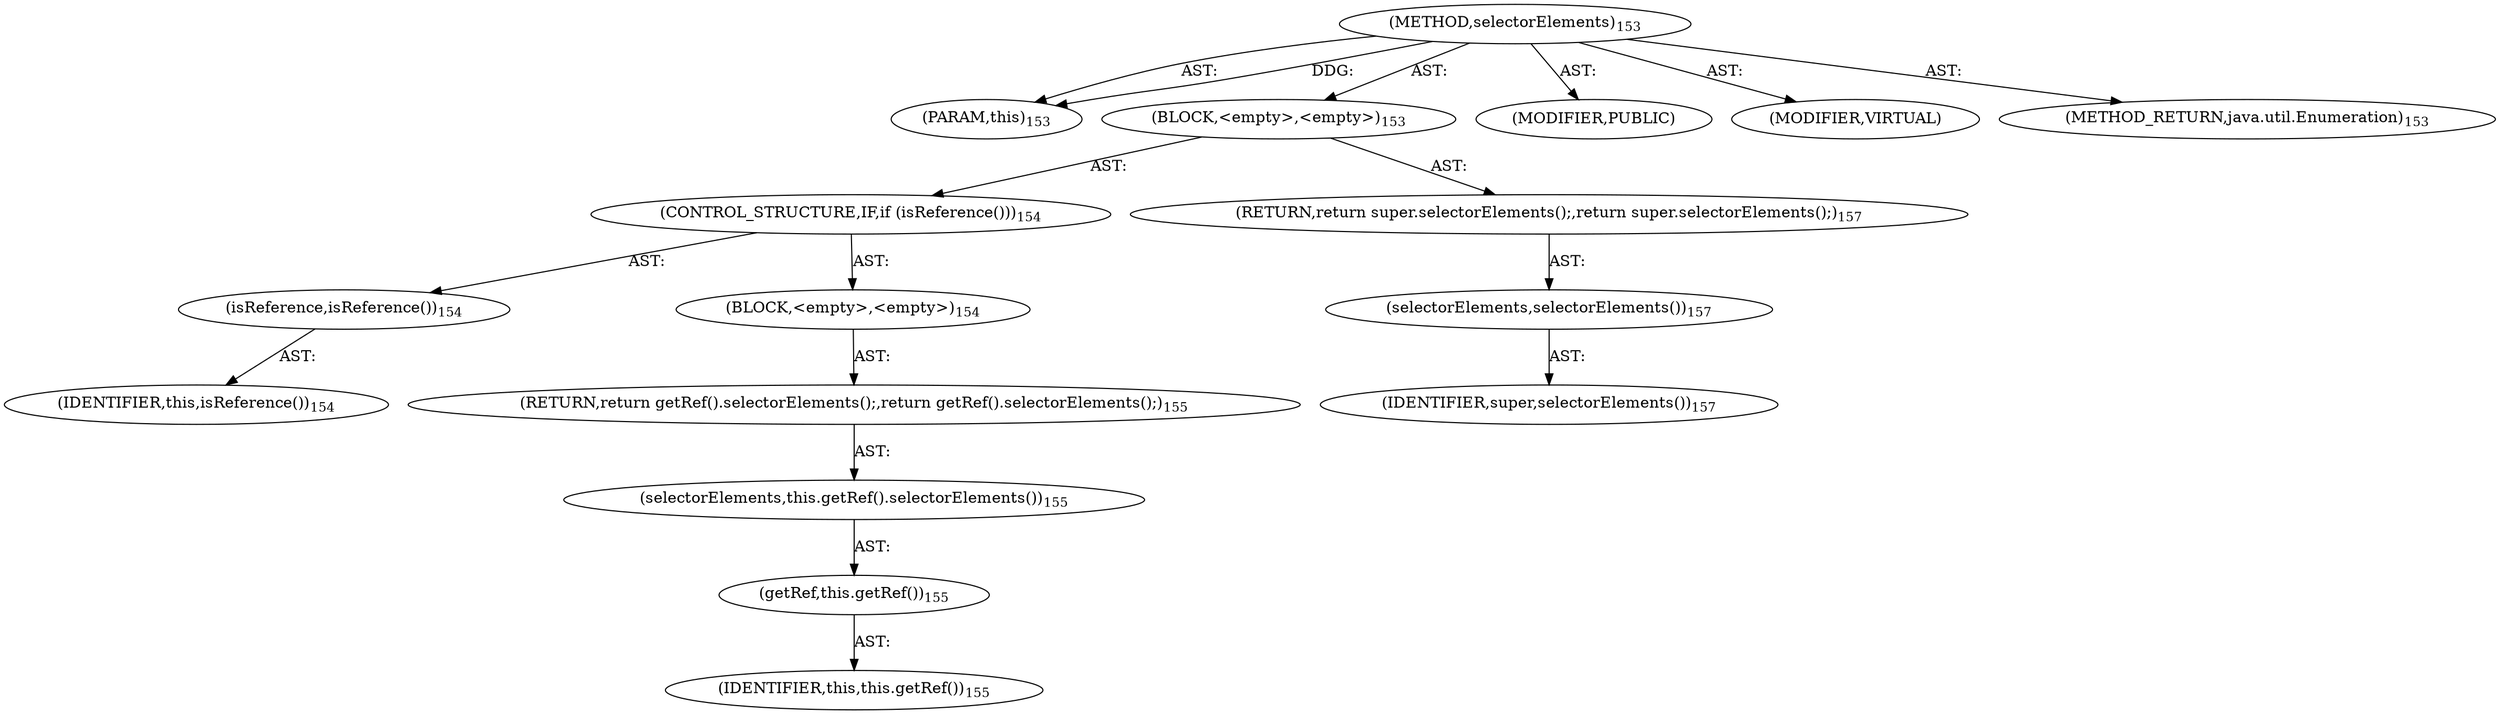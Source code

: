 digraph "selectorElements" {  
"111669149702" [label = <(METHOD,selectorElements)<SUB>153</SUB>> ]
"115964116997" [label = <(PARAM,this)<SUB>153</SUB>> ]
"25769803788" [label = <(BLOCK,&lt;empty&gt;,&lt;empty&gt;)<SUB>153</SUB>> ]
"47244640262" [label = <(CONTROL_STRUCTURE,IF,if (isReference()))<SUB>154</SUB>> ]
"30064771108" [label = <(isReference,isReference())<SUB>154</SUB>> ]
"68719476745" [label = <(IDENTIFIER,this,isReference())<SUB>154</SUB>> ]
"25769803789" [label = <(BLOCK,&lt;empty&gt;,&lt;empty&gt;)<SUB>154</SUB>> ]
"146028888072" [label = <(RETURN,return getRef().selectorElements();,return getRef().selectorElements();)<SUB>155</SUB>> ]
"30064771109" [label = <(selectorElements,this.getRef().selectorElements())<SUB>155</SUB>> ]
"30064771110" [label = <(getRef,this.getRef())<SUB>155</SUB>> ]
"68719476746" [label = <(IDENTIFIER,this,this.getRef())<SUB>155</SUB>> ]
"146028888073" [label = <(RETURN,return super.selectorElements();,return super.selectorElements();)<SUB>157</SUB>> ]
"30064771111" [label = <(selectorElements,selectorElements())<SUB>157</SUB>> ]
"68719476781" [label = <(IDENTIFIER,super,selectorElements())<SUB>157</SUB>> ]
"133143986190" [label = <(MODIFIER,PUBLIC)> ]
"133143986191" [label = <(MODIFIER,VIRTUAL)> ]
"128849018886" [label = <(METHOD_RETURN,java.util.Enumeration)<SUB>153</SUB>> ]
  "111669149702" -> "115964116997"  [ label = "AST: "] 
  "111669149702" -> "25769803788"  [ label = "AST: "] 
  "111669149702" -> "133143986190"  [ label = "AST: "] 
  "111669149702" -> "133143986191"  [ label = "AST: "] 
  "111669149702" -> "128849018886"  [ label = "AST: "] 
  "25769803788" -> "47244640262"  [ label = "AST: "] 
  "25769803788" -> "146028888073"  [ label = "AST: "] 
  "47244640262" -> "30064771108"  [ label = "AST: "] 
  "47244640262" -> "25769803789"  [ label = "AST: "] 
  "30064771108" -> "68719476745"  [ label = "AST: "] 
  "25769803789" -> "146028888072"  [ label = "AST: "] 
  "146028888072" -> "30064771109"  [ label = "AST: "] 
  "30064771109" -> "30064771110"  [ label = "AST: "] 
  "30064771110" -> "68719476746"  [ label = "AST: "] 
  "146028888073" -> "30064771111"  [ label = "AST: "] 
  "30064771111" -> "68719476781"  [ label = "AST: "] 
  "111669149702" -> "115964116997"  [ label = "DDG: "] 
}
